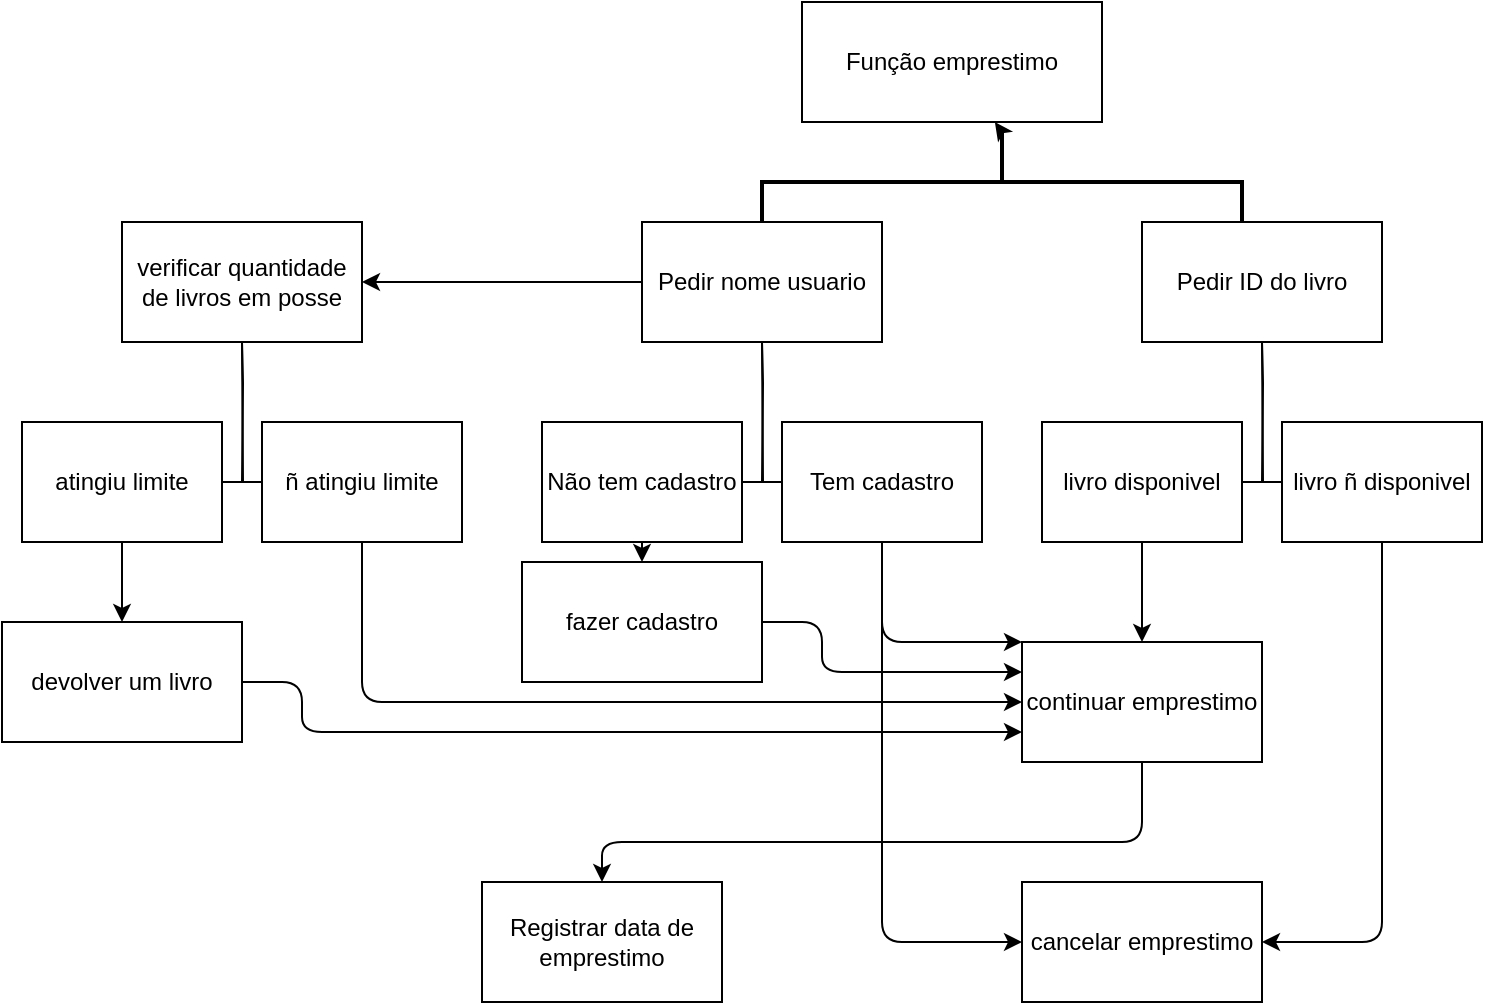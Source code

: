 <mxfile>
    <diagram id="FBFbM-dZm1n9fkVe0LA2" name="Página-1">
        <mxGraphModel dx="1072" dy="507" grid="1" gridSize="10" guides="1" tooltips="1" connect="1" arrows="1" fold="1" page="1" pageScale="1" pageWidth="827" pageHeight="1169" math="0" shadow="0">
            <root>
                <mxCell id="0"/>
                <mxCell id="1" parent="0"/>
                <mxCell id="2" value="Função emprestimo" style="rounded=0;whiteSpace=wrap;html=1;" parent="1" vertex="1">
                    <mxGeometry x="430" y="60" width="150" height="60" as="geometry"/>
                </mxCell>
                <mxCell id="17" style="edgeStyle=none;html=1;exitX=0;exitY=0.5;exitDx=0;exitDy=0;exitPerimeter=0;" parent="1" source="3" target="2" edge="1">
                    <mxGeometry relative="1" as="geometry"/>
                </mxCell>
                <mxCell id="3" value="" style="strokeWidth=2;html=1;shape=mxgraph.flowchart.annotation_2;align=left;labelPosition=right;pointerEvents=1;rotation=90;" parent="1" vertex="1">
                    <mxGeometry x="505" y="30" width="50" height="240" as="geometry"/>
                </mxCell>
                <mxCell id="42" value="" style="edgeStyle=none;html=1;entryX=1;entryY=0.5;entryDx=0;entryDy=0;" parent="1" source="4" target="41" edge="1">
                    <mxGeometry relative="1" as="geometry">
                        <mxPoint x="270" y="200" as="targetPoint"/>
                    </mxGeometry>
                </mxCell>
                <mxCell id="4" value="Pedir nome usuario" style="rounded=0;whiteSpace=wrap;html=1;" parent="1" vertex="1">
                    <mxGeometry x="350" y="170" width="120" height="60" as="geometry"/>
                </mxCell>
                <mxCell id="5" value="Pedir ID do livro" style="rounded=0;whiteSpace=wrap;html=1;" parent="1" vertex="1">
                    <mxGeometry x="600" y="170" width="120" height="60" as="geometry"/>
                </mxCell>
                <mxCell id="6" value="" style="edgeStyle=orthogonalEdgeStyle;sourcePerimeterSpacing=0;targetPerimeterSpacing=0;startArrow=none;endArrow=none;rounded=0;targetPortConstraint=eastwest;sourcePortConstraint=northsouth;curved=0;rounded=0;" parent="1" target="8" edge="1">
                    <mxGeometry relative="1" as="geometry">
                        <mxPoint x="410" y="230" as="sourcePoint"/>
                    </mxGeometry>
                </mxCell>
                <mxCell id="7" value="" style="edgeStyle=orthogonalEdgeStyle;sourcePerimeterSpacing=0;targetPerimeterSpacing=0;startArrow=none;endArrow=none;rounded=0;targetPortConstraint=eastwest;sourcePortConstraint=northsouth;curved=0;rounded=0;" parent="1" target="9" edge="1">
                    <mxGeometry relative="1" as="geometry">
                        <mxPoint x="410" y="230" as="sourcePoint"/>
                    </mxGeometry>
                </mxCell>
                <mxCell id="36" style="edgeStyle=none;html=1;exitX=0.5;exitY=1;exitDx=0;exitDy=0;entryX=0;entryY=0.5;entryDx=0;entryDy=0;" parent="1" source="8" target="33" edge="1">
                    <mxGeometry relative="1" as="geometry">
                        <Array as="points">
                            <mxPoint x="470" y="410"/>
                            <mxPoint x="470" y="530"/>
                        </Array>
                    </mxGeometry>
                </mxCell>
                <mxCell id="39" style="edgeStyle=none;html=1;exitX=0.5;exitY=1;exitDx=0;exitDy=0;entryX=0;entryY=0;entryDx=0;entryDy=0;" parent="1" source="8" target="18" edge="1">
                    <mxGeometry relative="1" as="geometry">
                        <Array as="points">
                            <mxPoint x="470" y="380"/>
                        </Array>
                    </mxGeometry>
                </mxCell>
                <mxCell id="8" value="Tem cadastro" style="whiteSpace=wrap;html=1;align=center;verticalAlign=middle;treeFolding=1;treeMoving=1;" parent="1" vertex="1">
                    <mxGeometry x="420" y="270" width="100" height="60" as="geometry"/>
                </mxCell>
                <mxCell id="31" style="edgeStyle=none;html=1;exitX=0.5;exitY=1;exitDx=0;exitDy=0;entryX=0.5;entryY=0;entryDx=0;entryDy=0;" parent="1" source="9" target="22" edge="1">
                    <mxGeometry relative="1" as="geometry"/>
                </mxCell>
                <mxCell id="9" value="Não tem cadastro" style="whiteSpace=wrap;html=1;align=center;verticalAlign=middle;treeFolding=1;treeMoving=1;" parent="1" vertex="1">
                    <mxGeometry x="300" y="270" width="100" height="60" as="geometry"/>
                </mxCell>
                <mxCell id="12" value="" style="edgeStyle=orthogonalEdgeStyle;sourcePerimeterSpacing=0;targetPerimeterSpacing=0;startArrow=none;endArrow=none;rounded=0;targetPortConstraint=eastwest;sourcePortConstraint=northsouth;curved=0;rounded=0;" parent="1" target="14" edge="1">
                    <mxGeometry relative="1" as="geometry">
                        <mxPoint x="660" y="230" as="sourcePoint"/>
                    </mxGeometry>
                </mxCell>
                <mxCell id="13" value="" style="edgeStyle=orthogonalEdgeStyle;sourcePerimeterSpacing=0;targetPerimeterSpacing=0;startArrow=none;endArrow=none;rounded=0;targetPortConstraint=eastwest;sourcePortConstraint=northsouth;curved=0;rounded=0;" parent="1" target="15" edge="1">
                    <mxGeometry relative="1" as="geometry">
                        <mxPoint x="660" y="230" as="sourcePoint"/>
                    </mxGeometry>
                </mxCell>
                <mxCell id="35" style="edgeStyle=none;html=1;exitX=0.5;exitY=1;exitDx=0;exitDy=0;entryX=0.5;entryY=0;entryDx=0;entryDy=0;" parent="1" source="14" target="18" edge="1">
                    <mxGeometry relative="1" as="geometry"/>
                </mxCell>
                <mxCell id="14" value="livro disponivel" style="whiteSpace=wrap;html=1;align=center;verticalAlign=middle;treeFolding=1;treeMoving=1;" parent="1" vertex="1">
                    <mxGeometry x="550" y="270" width="100" height="60" as="geometry"/>
                </mxCell>
                <mxCell id="34" value="" style="edgeStyle=none;html=1;" parent="1" source="15" target="33" edge="1">
                    <mxGeometry relative="1" as="geometry">
                        <Array as="points">
                            <mxPoint x="720" y="530"/>
                        </Array>
                    </mxGeometry>
                </mxCell>
                <mxCell id="15" value="livro ñ disponivel" style="whiteSpace=wrap;html=1;align=center;verticalAlign=middle;treeFolding=1;treeMoving=1;" parent="1" vertex="1">
                    <mxGeometry x="670" y="270" width="100" height="60" as="geometry"/>
                </mxCell>
                <mxCell id="63" style="edgeStyle=none;html=1;exitX=0.5;exitY=1;exitDx=0;exitDy=0;entryX=0.5;entryY=0;entryDx=0;entryDy=0;" edge="1" parent="1" source="18" target="62">
                    <mxGeometry relative="1" as="geometry">
                        <Array as="points">
                            <mxPoint x="600" y="480"/>
                            <mxPoint x="330" y="480"/>
                        </Array>
                    </mxGeometry>
                </mxCell>
                <mxCell id="18" value="continuar emprestimo" style="rounded=0;whiteSpace=wrap;html=1;" parent="1" vertex="1">
                    <mxGeometry x="540" y="380" width="120" height="60" as="geometry"/>
                </mxCell>
                <mxCell id="40" style="edgeStyle=none;html=1;exitX=1;exitY=0.5;exitDx=0;exitDy=0;entryX=0;entryY=0.25;entryDx=0;entryDy=0;" parent="1" source="22" target="18" edge="1">
                    <mxGeometry relative="1" as="geometry">
                        <Array as="points">
                            <mxPoint x="440" y="370"/>
                            <mxPoint x="440" y="395"/>
                        </Array>
                    </mxGeometry>
                </mxCell>
                <mxCell id="22" value="fazer cadastro" style="whiteSpace=wrap;html=1;" parent="1" vertex="1">
                    <mxGeometry x="290" y="340" width="120" height="60" as="geometry"/>
                </mxCell>
                <mxCell id="33" value="cancelar emprestimo" style="whiteSpace=wrap;html=1;" parent="1" vertex="1">
                    <mxGeometry x="540" y="500" width="120" height="60" as="geometry"/>
                </mxCell>
                <mxCell id="41" value="verificar quantidade de livros em posse" style="whiteSpace=wrap;html=1;rounded=0;" parent="1" vertex="1">
                    <mxGeometry x="90" y="170" width="120" height="60" as="geometry"/>
                </mxCell>
                <mxCell id="54" value="" style="edgeStyle=orthogonalEdgeStyle;sourcePerimeterSpacing=0;targetPerimeterSpacing=0;startArrow=none;endArrow=none;rounded=0;targetPortConstraint=eastwest;sourcePortConstraint=northsouth;curved=0;rounded=0;" parent="1" target="56" edge="1">
                    <mxGeometry relative="1" as="geometry">
                        <mxPoint x="150" y="230" as="sourcePoint"/>
                    </mxGeometry>
                </mxCell>
                <mxCell id="55" value="" style="edgeStyle=orthogonalEdgeStyle;sourcePerimeterSpacing=0;targetPerimeterSpacing=0;startArrow=none;endArrow=none;rounded=0;targetPortConstraint=eastwest;sourcePortConstraint=northsouth;curved=0;rounded=0;" parent="1" target="57" edge="1">
                    <mxGeometry relative="1" as="geometry">
                        <mxPoint x="150" y="230" as="sourcePoint"/>
                    </mxGeometry>
                </mxCell>
                <mxCell id="60" value="" style="edgeStyle=none;html=1;" parent="1" source="56" target="59" edge="1">
                    <mxGeometry relative="1" as="geometry"/>
                </mxCell>
                <mxCell id="56" value="atingiu limite" style="whiteSpace=wrap;html=1;align=center;verticalAlign=middle;treeFolding=1;treeMoving=1;" parent="1" vertex="1">
                    <mxGeometry x="40" y="270" width="100" height="60" as="geometry"/>
                </mxCell>
                <mxCell id="58" style="edgeStyle=none;html=1;exitX=0.5;exitY=1;exitDx=0;exitDy=0;entryX=0;entryY=0.5;entryDx=0;entryDy=0;" parent="1" source="57" target="18" edge="1">
                    <mxGeometry relative="1" as="geometry">
                        <Array as="points">
                            <mxPoint x="210" y="410"/>
                        </Array>
                    </mxGeometry>
                </mxCell>
                <mxCell id="57" value="ñ atingiu limite" style="whiteSpace=wrap;html=1;align=center;verticalAlign=middle;treeFolding=1;treeMoving=1;" parent="1" vertex="1">
                    <mxGeometry x="160" y="270" width="100" height="60" as="geometry"/>
                </mxCell>
                <mxCell id="61" style="edgeStyle=none;html=1;exitX=1;exitY=0.5;exitDx=0;exitDy=0;entryX=0;entryY=0.75;entryDx=0;entryDy=0;" parent="1" source="59" target="18" edge="1">
                    <mxGeometry relative="1" as="geometry">
                        <Array as="points">
                            <mxPoint x="180" y="400"/>
                            <mxPoint x="180" y="425"/>
                        </Array>
                    </mxGeometry>
                </mxCell>
                <mxCell id="59" value="devolver um livro" style="whiteSpace=wrap;html=1;" parent="1" vertex="1">
                    <mxGeometry x="30" y="370" width="120" height="60" as="geometry"/>
                </mxCell>
                <mxCell id="62" value="Registrar data de emprestimo" style="whiteSpace=wrap;html=1;" vertex="1" parent="1">
                    <mxGeometry x="270" y="500" width="120" height="60" as="geometry"/>
                </mxCell>
            </root>
        </mxGraphModel>
    </diagram>
</mxfile>
